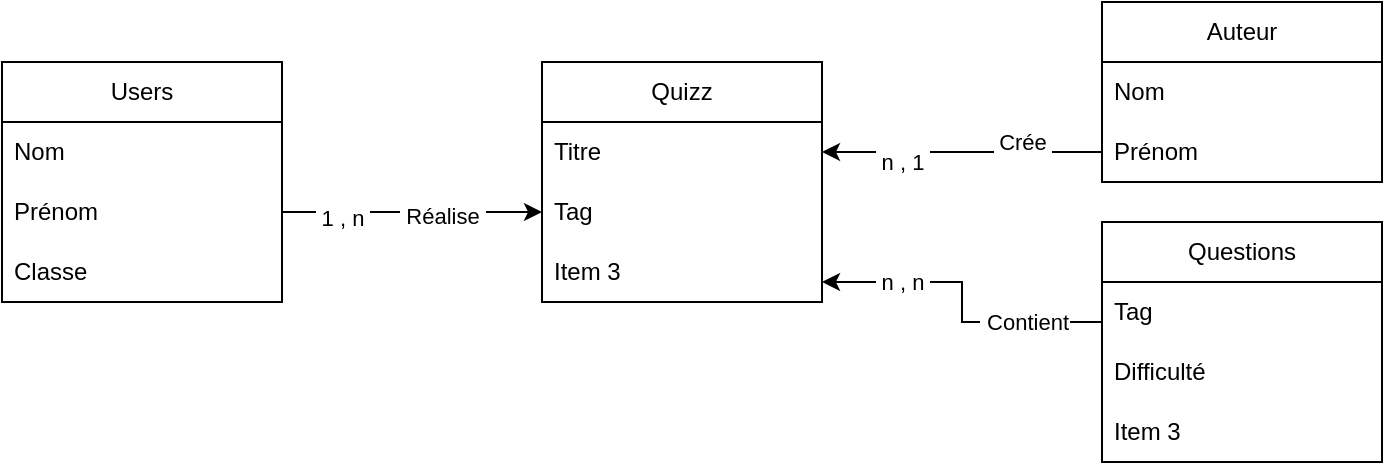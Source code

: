 <mxfile version="26.2.12">
  <diagram id="C5RBs43oDa-KdzZeNtuy" name="Page-1">
    <mxGraphModel dx="1150" dy="545" grid="1" gridSize="10" guides="1" tooltips="1" connect="1" arrows="1" fold="1" page="1" pageScale="1" pageWidth="827" pageHeight="1169" math="0" shadow="0">
      <root>
        <mxCell id="WIyWlLk6GJQsqaUBKTNV-0" />
        <mxCell id="WIyWlLk6GJQsqaUBKTNV-1" parent="WIyWlLk6GJQsqaUBKTNV-0" />
        <mxCell id="-GR3lENrHhhzLcwFOWXK-0" value="Users" style="swimlane;fontStyle=0;childLayout=stackLayout;horizontal=1;startSize=30;horizontalStack=0;resizeParent=1;resizeParentMax=0;resizeLast=0;collapsible=1;marginBottom=0;whiteSpace=wrap;html=1;" parent="WIyWlLk6GJQsqaUBKTNV-1" vertex="1">
          <mxGeometry x="40" y="40" width="140" height="120" as="geometry" />
        </mxCell>
        <mxCell id="-GR3lENrHhhzLcwFOWXK-1" value="Nom" style="text;strokeColor=none;fillColor=none;align=left;verticalAlign=middle;spacingLeft=4;spacingRight=4;overflow=hidden;points=[[0,0.5],[1,0.5]];portConstraint=eastwest;rotatable=0;whiteSpace=wrap;html=1;" parent="-GR3lENrHhhzLcwFOWXK-0" vertex="1">
          <mxGeometry y="30" width="140" height="30" as="geometry" />
        </mxCell>
        <mxCell id="-GR3lENrHhhzLcwFOWXK-2" value="Prénom" style="text;strokeColor=none;fillColor=none;align=left;verticalAlign=middle;spacingLeft=4;spacingRight=4;overflow=hidden;points=[[0,0.5],[1,0.5]];portConstraint=eastwest;rotatable=0;whiteSpace=wrap;html=1;" parent="-GR3lENrHhhzLcwFOWXK-0" vertex="1">
          <mxGeometry y="60" width="140" height="30" as="geometry" />
        </mxCell>
        <mxCell id="-GR3lENrHhhzLcwFOWXK-3" value="Classe" style="text;strokeColor=none;fillColor=none;align=left;verticalAlign=middle;spacingLeft=4;spacingRight=4;overflow=hidden;points=[[0,0.5],[1,0.5]];portConstraint=eastwest;rotatable=0;whiteSpace=wrap;html=1;" parent="-GR3lENrHhhzLcwFOWXK-0" vertex="1">
          <mxGeometry y="90" width="140" height="30" as="geometry" />
        </mxCell>
        <mxCell id="-GR3lENrHhhzLcwFOWXK-4" value="Quizz" style="swimlane;fontStyle=0;childLayout=stackLayout;horizontal=1;startSize=30;horizontalStack=0;resizeParent=1;resizeParentMax=0;resizeLast=0;collapsible=1;marginBottom=0;whiteSpace=wrap;html=1;" parent="WIyWlLk6GJQsqaUBKTNV-1" vertex="1">
          <mxGeometry x="310" y="40" width="140" height="120" as="geometry" />
        </mxCell>
        <mxCell id="-GR3lENrHhhzLcwFOWXK-5" value="Titre" style="text;strokeColor=none;fillColor=none;align=left;verticalAlign=middle;spacingLeft=4;spacingRight=4;overflow=hidden;points=[[0,0.5],[1,0.5]];portConstraint=eastwest;rotatable=0;whiteSpace=wrap;html=1;" parent="-GR3lENrHhhzLcwFOWXK-4" vertex="1">
          <mxGeometry y="30" width="140" height="30" as="geometry" />
        </mxCell>
        <mxCell id="-GR3lENrHhhzLcwFOWXK-6" value="Tag" style="text;strokeColor=none;fillColor=none;align=left;verticalAlign=middle;spacingLeft=4;spacingRight=4;overflow=hidden;points=[[0,0.5],[1,0.5]];portConstraint=eastwest;rotatable=0;whiteSpace=wrap;html=1;" parent="-GR3lENrHhhzLcwFOWXK-4" vertex="1">
          <mxGeometry y="60" width="140" height="30" as="geometry" />
        </mxCell>
        <mxCell id="-GR3lENrHhhzLcwFOWXK-7" value="Item 3" style="text;strokeColor=none;fillColor=none;align=left;verticalAlign=middle;spacingLeft=4;spacingRight=4;overflow=hidden;points=[[0,0.5],[1,0.5]];portConstraint=eastwest;rotatable=0;whiteSpace=wrap;html=1;" parent="-GR3lENrHhhzLcwFOWXK-4" vertex="1">
          <mxGeometry y="90" width="140" height="30" as="geometry" />
        </mxCell>
        <mxCell id="-GR3lENrHhhzLcwFOWXK-10" style="edgeStyle=orthogonalEdgeStyle;rounded=0;orthogonalLoop=1;jettySize=auto;html=1;exitX=1;exitY=0.5;exitDx=0;exitDy=0;entryX=0;entryY=0.5;entryDx=0;entryDy=0;" parent="WIyWlLk6GJQsqaUBKTNV-1" source="-GR3lENrHhhzLcwFOWXK-2" target="-GR3lENrHhhzLcwFOWXK-6" edge="1">
          <mxGeometry relative="1" as="geometry" />
        </mxCell>
        <mxCell id="-GR3lENrHhhzLcwFOWXK-11" value="&amp;nbsp;Réalise&amp;nbsp;" style="edgeLabel;html=1;align=center;verticalAlign=middle;resizable=0;points=[];" parent="-GR3lENrHhhzLcwFOWXK-10" vertex="1" connectable="0">
          <mxGeometry y="-2" relative="1" as="geometry">
            <mxPoint x="15" as="offset" />
          </mxGeometry>
        </mxCell>
        <mxCell id="-GR3lENrHhhzLcwFOWXK-12" value="&amp;nbsp;1 , n&amp;nbsp;" style="edgeLabel;html=1;align=center;verticalAlign=middle;resizable=0;points=[];" parent="-GR3lENrHhhzLcwFOWXK-10" vertex="1" connectable="0">
          <mxGeometry x="-0.708" y="-3" relative="1" as="geometry">
            <mxPoint x="11" as="offset" />
          </mxGeometry>
        </mxCell>
        <mxCell id="-GR3lENrHhhzLcwFOWXK-13" value="Auteur" style="swimlane;fontStyle=0;childLayout=stackLayout;horizontal=1;startSize=30;horizontalStack=0;resizeParent=1;resizeParentMax=0;resizeLast=0;collapsible=1;marginBottom=0;whiteSpace=wrap;html=1;" parent="WIyWlLk6GJQsqaUBKTNV-1" vertex="1">
          <mxGeometry x="590" y="10" width="140" height="90" as="geometry" />
        </mxCell>
        <mxCell id="-GR3lENrHhhzLcwFOWXK-14" value="Nom" style="text;strokeColor=none;fillColor=none;align=left;verticalAlign=middle;spacingLeft=4;spacingRight=4;overflow=hidden;points=[[0,0.5],[1,0.5]];portConstraint=eastwest;rotatable=0;whiteSpace=wrap;html=1;" parent="-GR3lENrHhhzLcwFOWXK-13" vertex="1">
          <mxGeometry y="30" width="140" height="30" as="geometry" />
        </mxCell>
        <mxCell id="-GR3lENrHhhzLcwFOWXK-15" value="Prénom" style="text;strokeColor=none;fillColor=none;align=left;verticalAlign=middle;spacingLeft=4;spacingRight=4;overflow=hidden;points=[[0,0.5],[1,0.5]];portConstraint=eastwest;rotatable=0;whiteSpace=wrap;html=1;" parent="-GR3lENrHhhzLcwFOWXK-13" vertex="1">
          <mxGeometry y="60" width="140" height="30" as="geometry" />
        </mxCell>
        <mxCell id="-GR3lENrHhhzLcwFOWXK-17" style="edgeStyle=orthogonalEdgeStyle;rounded=0;orthogonalLoop=1;jettySize=auto;html=1;exitX=0;exitY=0.5;exitDx=0;exitDy=0;" parent="WIyWlLk6GJQsqaUBKTNV-1" source="-GR3lENrHhhzLcwFOWXK-15" target="-GR3lENrHhhzLcwFOWXK-5" edge="1">
          <mxGeometry relative="1" as="geometry" />
        </mxCell>
        <mxCell id="-GR3lENrHhhzLcwFOWXK-18" value="&amp;nbsp;Crée&amp;nbsp;" style="edgeLabel;html=1;align=center;verticalAlign=middle;resizable=0;points=[];" parent="-GR3lENrHhhzLcwFOWXK-17" vertex="1" connectable="0">
          <mxGeometry x="0.517" y="1" relative="1" as="geometry">
            <mxPoint x="66" y="-6" as="offset" />
          </mxGeometry>
        </mxCell>
        <mxCell id="-GR3lENrHhhzLcwFOWXK-19" value="&amp;nbsp;n , 1&amp;nbsp;" style="edgeLabel;html=1;align=center;verticalAlign=middle;resizable=0;points=[];" parent="-GR3lENrHhhzLcwFOWXK-17" vertex="1" connectable="0">
          <mxGeometry x="-0.488" y="-1" relative="1" as="geometry">
            <mxPoint x="-64" y="6" as="offset" />
          </mxGeometry>
        </mxCell>
        <mxCell id="u5Wy-SCUflfuI3aG1DhA-16" value="" style="edgeStyle=orthogonalEdgeStyle;rounded=0;orthogonalLoop=1;jettySize=auto;html=1;exitX=0;exitY=0.5;exitDx=0;exitDy=0;" edge="1" parent="WIyWlLk6GJQsqaUBKTNV-1" source="u5Wy-SCUflfuI3aG1DhA-12" target="-GR3lENrHhhzLcwFOWXK-7">
          <mxGeometry relative="1" as="geometry">
            <Array as="points">
              <mxPoint x="590" y="170" />
              <mxPoint x="520" y="170" />
              <mxPoint x="520" y="150" />
            </Array>
          </mxGeometry>
        </mxCell>
        <mxCell id="u5Wy-SCUflfuI3aG1DhA-17" value="&amp;nbsp;Contient" style="edgeLabel;html=1;align=center;verticalAlign=middle;resizable=0;points=[];" vertex="1" connectable="0" parent="u5Wy-SCUflfuI3aG1DhA-16">
          <mxGeometry x="-0.701" relative="1" as="geometry">
            <mxPoint x="-20" as="offset" />
          </mxGeometry>
        </mxCell>
        <mxCell id="u5Wy-SCUflfuI3aG1DhA-18" value="&amp;nbsp;n , n&amp;nbsp;" style="edgeLabel;html=1;align=center;verticalAlign=middle;resizable=0;points=[];" vertex="1" connectable="0" parent="u5Wy-SCUflfuI3aG1DhA-16">
          <mxGeometry x="0.032" relative="1" as="geometry">
            <mxPoint x="-30" y="-10" as="offset" />
          </mxGeometry>
        </mxCell>
        <mxCell id="u5Wy-SCUflfuI3aG1DhA-11" value="Questions" style="swimlane;fontStyle=0;childLayout=stackLayout;horizontal=1;startSize=30;horizontalStack=0;resizeParent=1;resizeParentMax=0;resizeLast=0;collapsible=1;marginBottom=0;whiteSpace=wrap;html=1;" vertex="1" parent="WIyWlLk6GJQsqaUBKTNV-1">
          <mxGeometry x="590" y="120" width="140" height="120" as="geometry" />
        </mxCell>
        <mxCell id="u5Wy-SCUflfuI3aG1DhA-12" value="Tag" style="text;strokeColor=none;fillColor=none;align=left;verticalAlign=middle;spacingLeft=4;spacingRight=4;overflow=hidden;points=[[0,0.5],[1,0.5]];portConstraint=eastwest;rotatable=0;whiteSpace=wrap;html=1;" vertex="1" parent="u5Wy-SCUflfuI3aG1DhA-11">
          <mxGeometry y="30" width="140" height="30" as="geometry" />
        </mxCell>
        <mxCell id="u5Wy-SCUflfuI3aG1DhA-13" value="Difficulté" style="text;strokeColor=none;fillColor=none;align=left;verticalAlign=middle;spacingLeft=4;spacingRight=4;overflow=hidden;points=[[0,0.5],[1,0.5]];portConstraint=eastwest;rotatable=0;whiteSpace=wrap;html=1;" vertex="1" parent="u5Wy-SCUflfuI3aG1DhA-11">
          <mxGeometry y="60" width="140" height="30" as="geometry" />
        </mxCell>
        <mxCell id="u5Wy-SCUflfuI3aG1DhA-14" value="Item 3" style="text;strokeColor=none;fillColor=none;align=left;verticalAlign=middle;spacingLeft=4;spacingRight=4;overflow=hidden;points=[[0,0.5],[1,0.5]];portConstraint=eastwest;rotatable=0;whiteSpace=wrap;html=1;" vertex="1" parent="u5Wy-SCUflfuI3aG1DhA-11">
          <mxGeometry y="90" width="140" height="30" as="geometry" />
        </mxCell>
      </root>
    </mxGraphModel>
  </diagram>
</mxfile>
